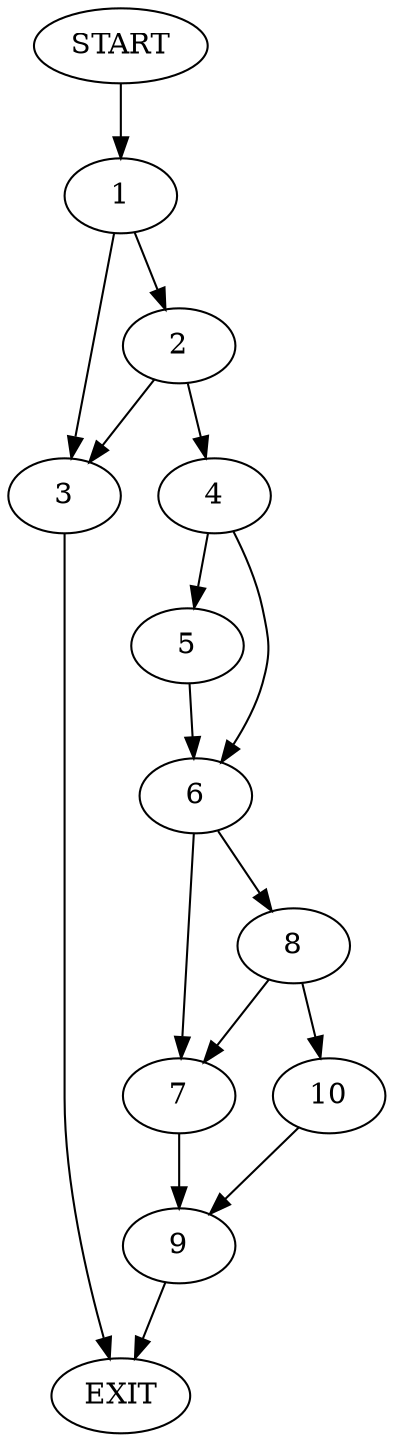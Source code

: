 digraph {
0 [label="START"]
11 [label="EXIT"]
0 -> 1
1 -> 2
1 -> 3
2 -> 4
2 -> 3
3 -> 11
4 -> 5
4 -> 6
5 -> 6
6 -> 7
6 -> 8
7 -> 9
8 -> 7
8 -> 10
10 -> 9
9 -> 11
}
